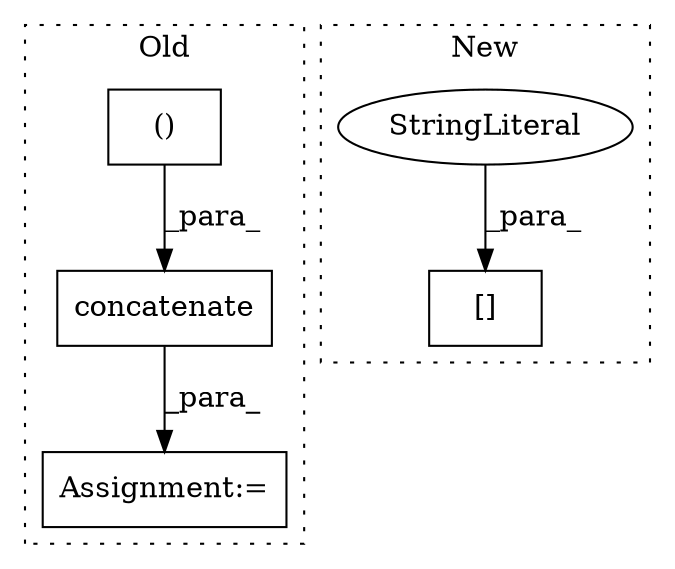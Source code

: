 digraph G {
subgraph cluster0 {
1 [label="concatenate" a="32" s="6030,6243" l="12,1" shape="box"];
4 [label="Assignment:=" a="7" s="6020" l="2" shape="box"];
5 [label="()" a="106" s="6075" l="36" shape="box"];
label = "Old";
style="dotted";
}
subgraph cluster1 {
2 [label="[]" a="2" s="6117,6174" l="11,1" shape="box"];
3 [label="StringLiteral" a="45" s="6128" l="46" shape="ellipse"];
label = "New";
style="dotted";
}
1 -> 4 [label="_para_"];
3 -> 2 [label="_para_"];
5 -> 1 [label="_para_"];
}